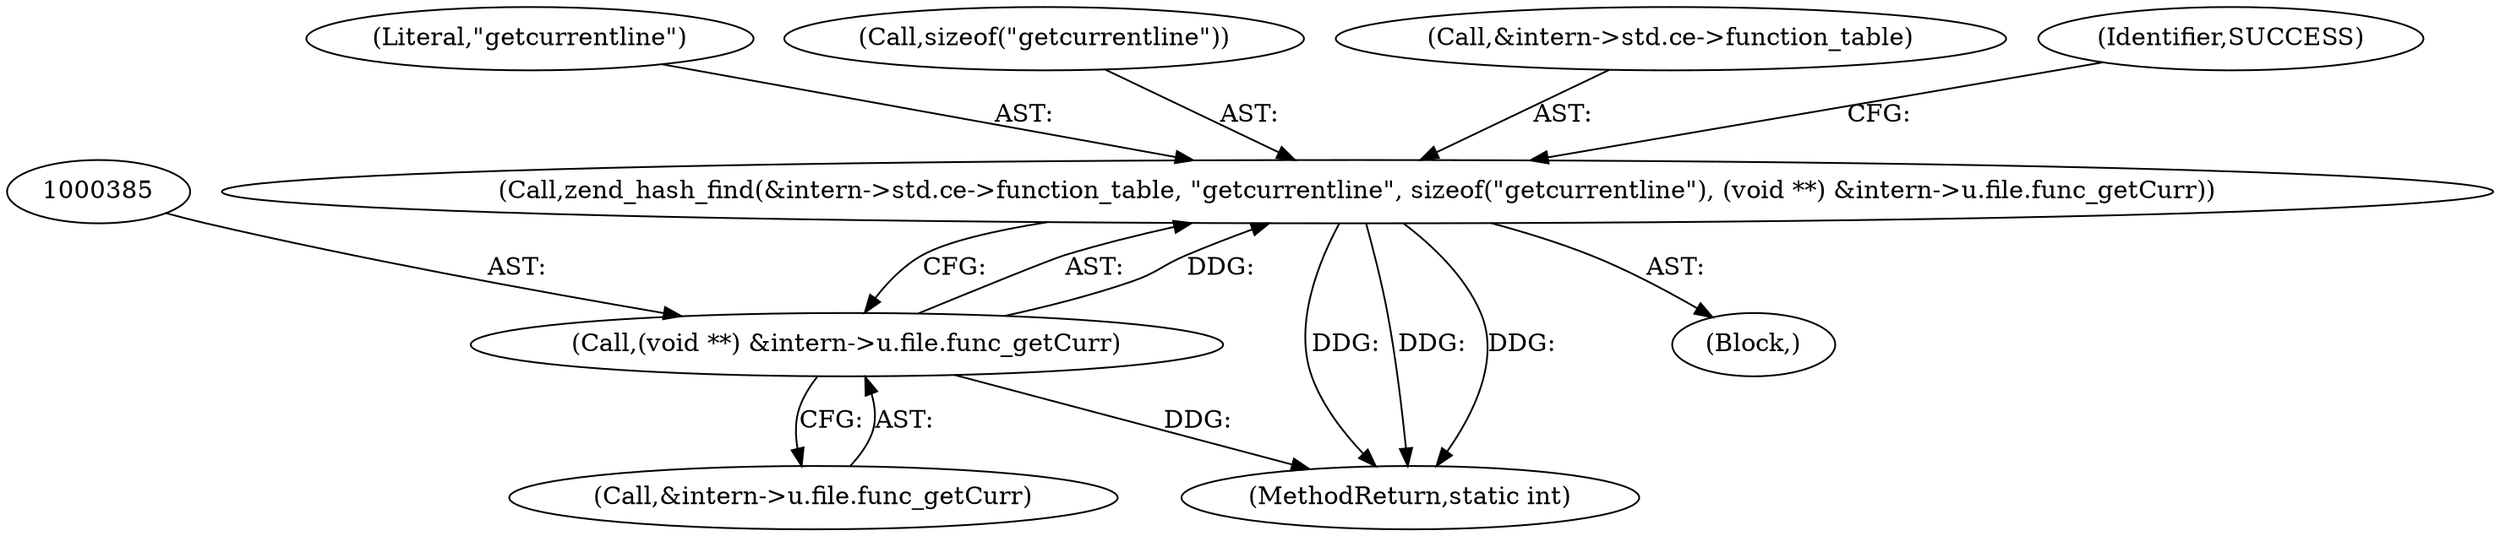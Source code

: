 digraph "0_php-src_7245bff300d3fa8bacbef7897ff080a6f1c23eba?w=1_48@pointer" {
"1000372" [label="(Call,zend_hash_find(&intern->std.ce->function_table, \"getcurrentline\", sizeof(\"getcurrentline\"), (void **) &intern->u.file.func_getCurr))"];
"1000384" [label="(Call,(void **) &intern->u.file.func_getCurr)"];
"1000381" [label="(Literal,\"getcurrentline\")"];
"1000396" [label="(MethodReturn,static int)"];
"1000386" [label="(Call,&intern->u.file.func_getCurr)"];
"1000382" [label="(Call,sizeof(\"getcurrentline\"))"];
"1000384" [label="(Call,(void **) &intern->u.file.func_getCurr)"];
"1000372" [label="(Call,zend_hash_find(&intern->std.ce->function_table, \"getcurrentline\", sizeof(\"getcurrentline\"), (void **) &intern->u.file.func_getCurr))"];
"1000373" [label="(Call,&intern->std.ce->function_table)"];
"1000395" [label="(Identifier,SUCCESS)"];
"1000108" [label="(Block,)"];
"1000372" -> "1000108"  [label="AST: "];
"1000372" -> "1000384"  [label="CFG: "];
"1000373" -> "1000372"  [label="AST: "];
"1000381" -> "1000372"  [label="AST: "];
"1000382" -> "1000372"  [label="AST: "];
"1000384" -> "1000372"  [label="AST: "];
"1000395" -> "1000372"  [label="CFG: "];
"1000372" -> "1000396"  [label="DDG: "];
"1000372" -> "1000396"  [label="DDG: "];
"1000372" -> "1000396"  [label="DDG: "];
"1000384" -> "1000372"  [label="DDG: "];
"1000384" -> "1000386"  [label="CFG: "];
"1000385" -> "1000384"  [label="AST: "];
"1000386" -> "1000384"  [label="AST: "];
"1000384" -> "1000396"  [label="DDG: "];
}
